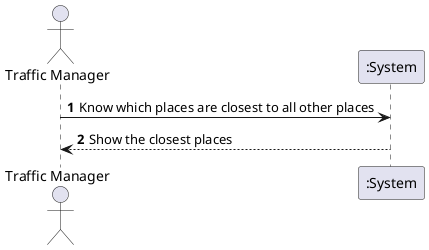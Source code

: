 @startuml
autonumber
'hide footbox
actor "Traffic Manager" as ADM

participant ":System" as Sys

ADM -> Sys : Know which places are closest to all other places
Sys --> ADM : Show the closest places


@enduml